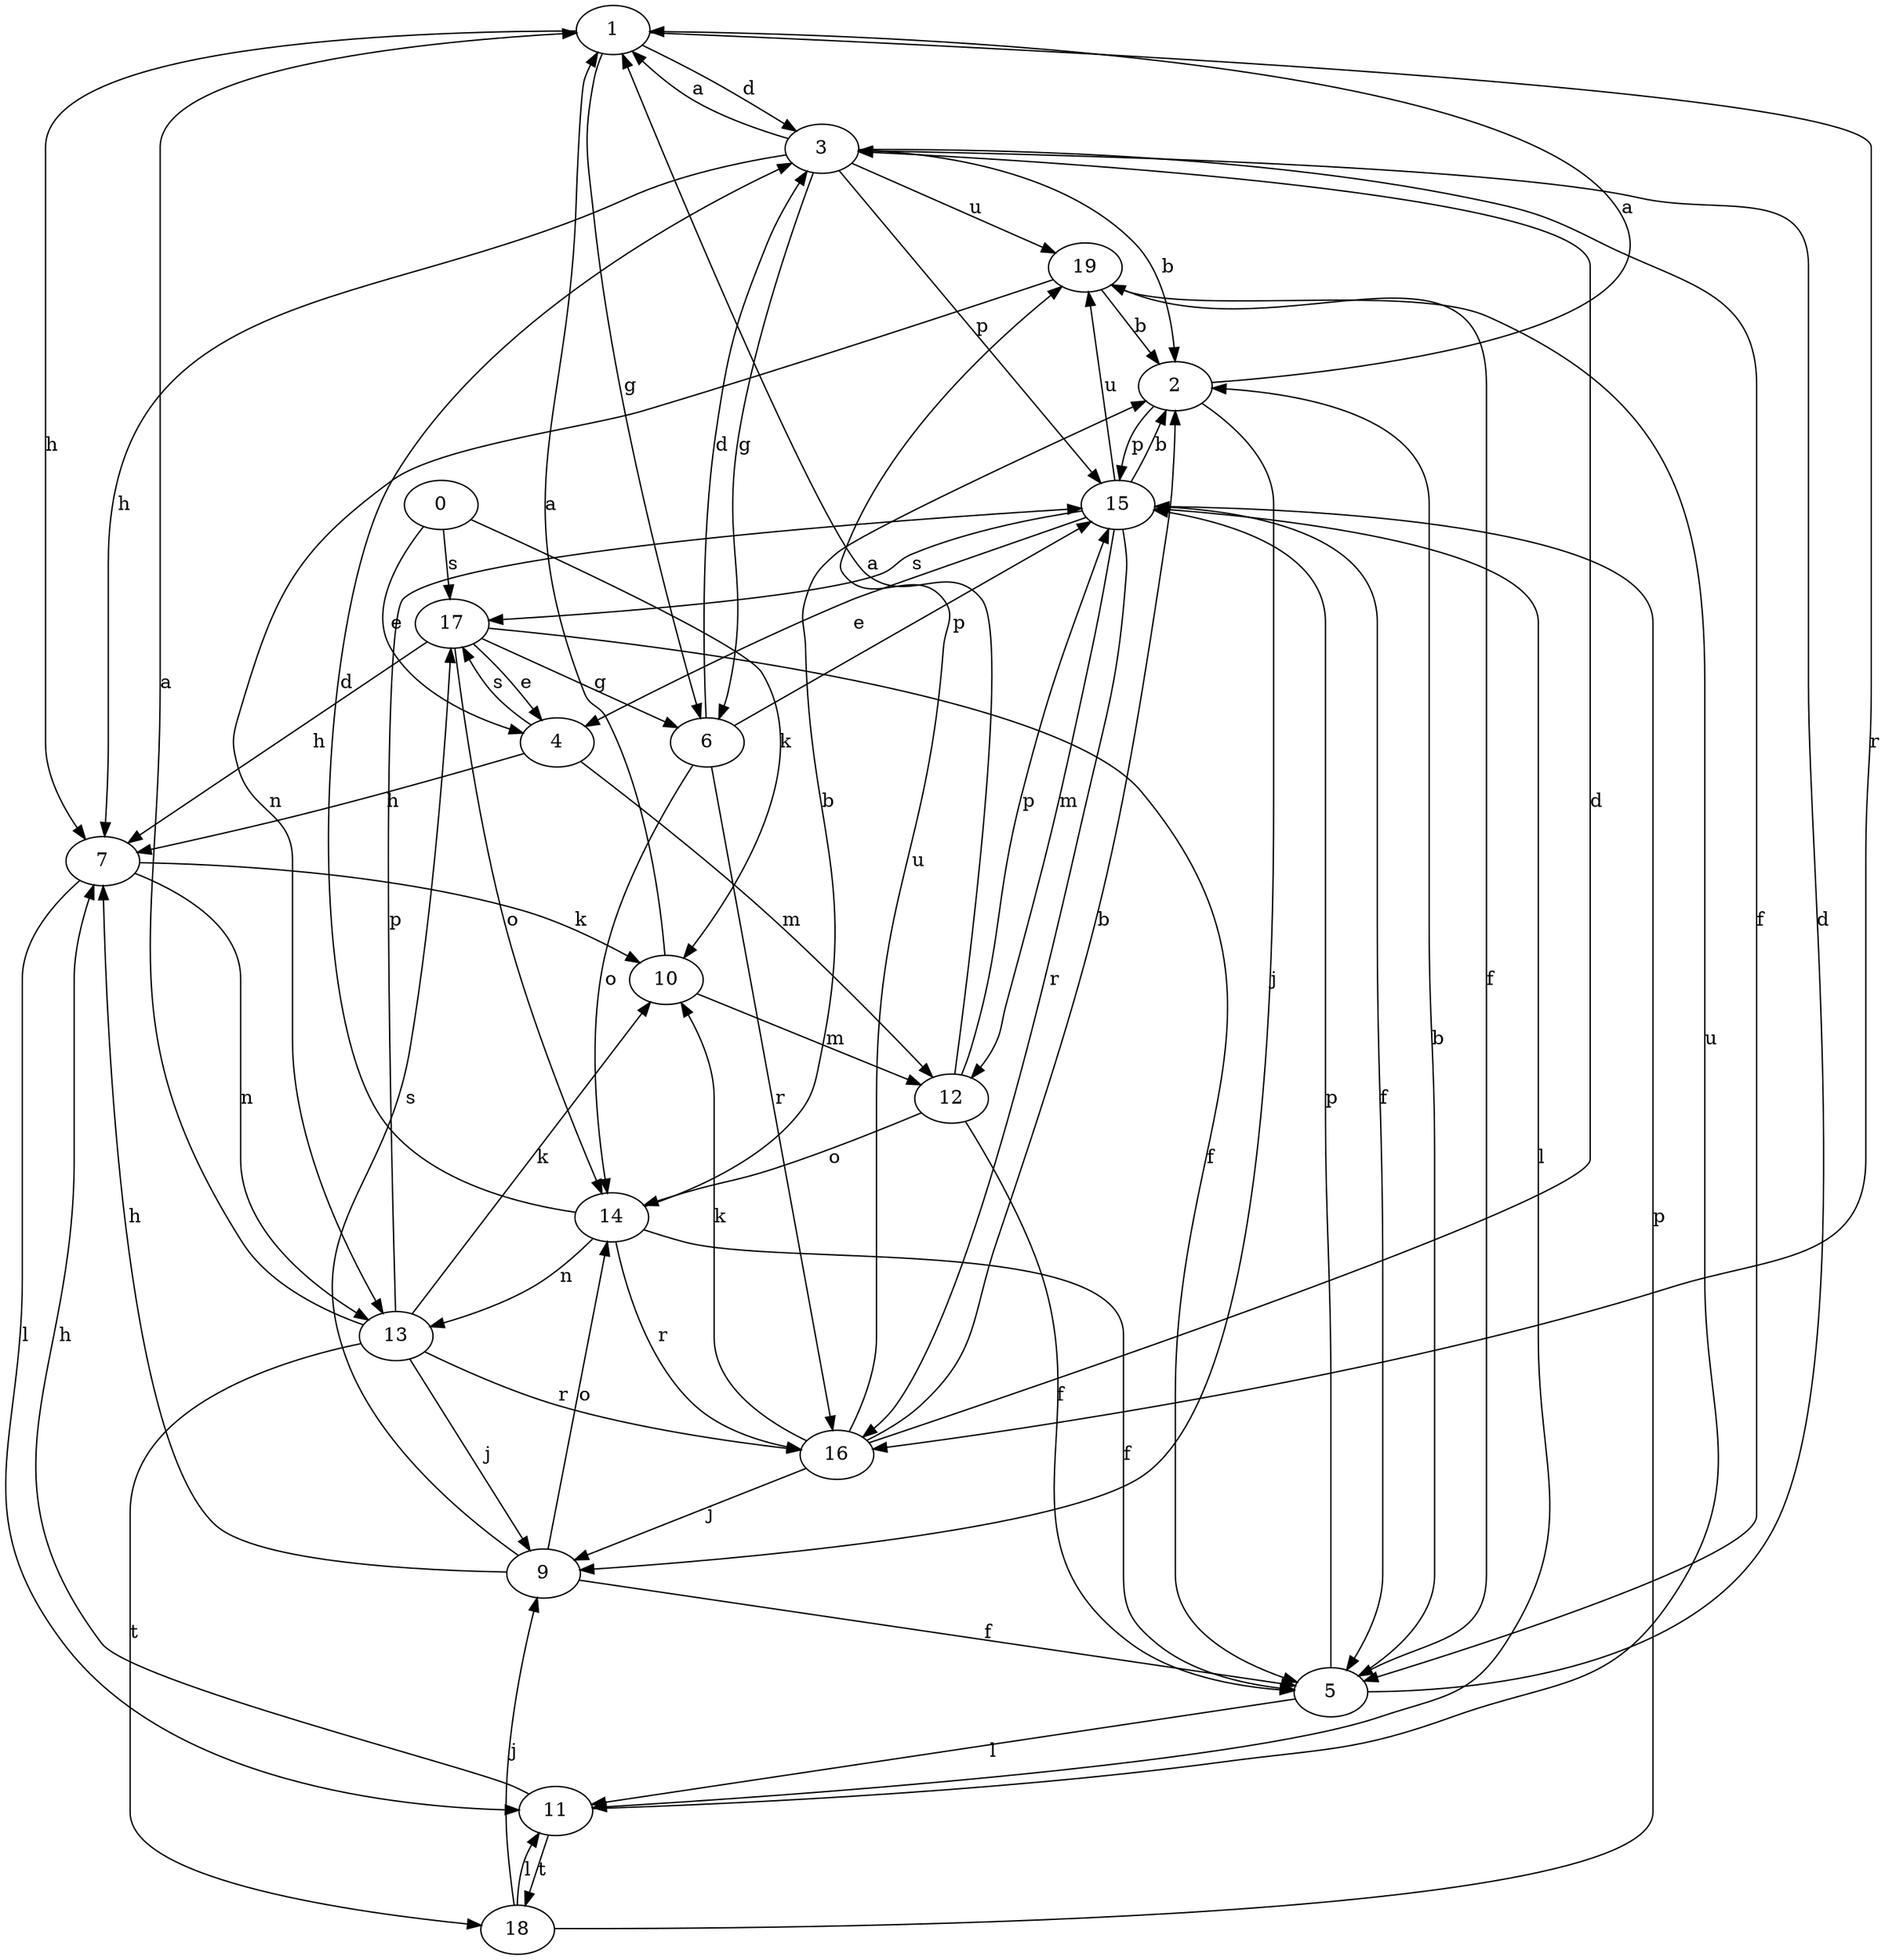 strict digraph  {
1;
2;
3;
4;
5;
6;
7;
9;
10;
11;
12;
13;
14;
15;
16;
17;
18;
0;
19;
1 -> 3  [label=d];
1 -> 6  [label=g];
1 -> 7  [label=h];
1 -> 16  [label=r];
2 -> 1  [label=a];
2 -> 9  [label=j];
2 -> 15  [label=p];
3 -> 1  [label=a];
3 -> 2  [label=b];
3 -> 5  [label=f];
3 -> 6  [label=g];
3 -> 7  [label=h];
3 -> 15  [label=p];
3 -> 19  [label=u];
4 -> 7  [label=h];
4 -> 12  [label=m];
4 -> 17  [label=s];
5 -> 2  [label=b];
5 -> 3  [label=d];
5 -> 11  [label=l];
5 -> 15  [label=p];
6 -> 3  [label=d];
6 -> 14  [label=o];
6 -> 15  [label=p];
6 -> 16  [label=r];
7 -> 10  [label=k];
7 -> 11  [label=l];
7 -> 13  [label=n];
9 -> 5  [label=f];
9 -> 7  [label=h];
9 -> 14  [label=o];
9 -> 17  [label=s];
10 -> 1  [label=a];
10 -> 12  [label=m];
11 -> 7  [label=h];
11 -> 18  [label=t];
11 -> 19  [label=u];
12 -> 1  [label=a];
12 -> 5  [label=f];
12 -> 14  [label=o];
12 -> 15  [label=p];
13 -> 1  [label=a];
13 -> 9  [label=j];
13 -> 10  [label=k];
13 -> 15  [label=p];
13 -> 16  [label=r];
13 -> 18  [label=t];
14 -> 2  [label=b];
14 -> 3  [label=d];
14 -> 5  [label=f];
14 -> 13  [label=n];
14 -> 16  [label=r];
15 -> 2  [label=b];
15 -> 4  [label=e];
15 -> 5  [label=f];
15 -> 11  [label=l];
15 -> 12  [label=m];
15 -> 16  [label=r];
15 -> 17  [label=s];
15 -> 19  [label=u];
16 -> 2  [label=b];
16 -> 3  [label=d];
16 -> 9  [label=j];
16 -> 10  [label=k];
16 -> 19  [label=u];
17 -> 4  [label=e];
17 -> 5  [label=f];
17 -> 6  [label=g];
17 -> 7  [label=h];
17 -> 14  [label=o];
18 -> 9  [label=j];
18 -> 11  [label=l];
18 -> 15  [label=p];
0 -> 4  [label=e];
0 -> 10  [label=k];
0 -> 17  [label=s];
19 -> 2  [label=b];
19 -> 5  [label=f];
19 -> 13  [label=n];
}
